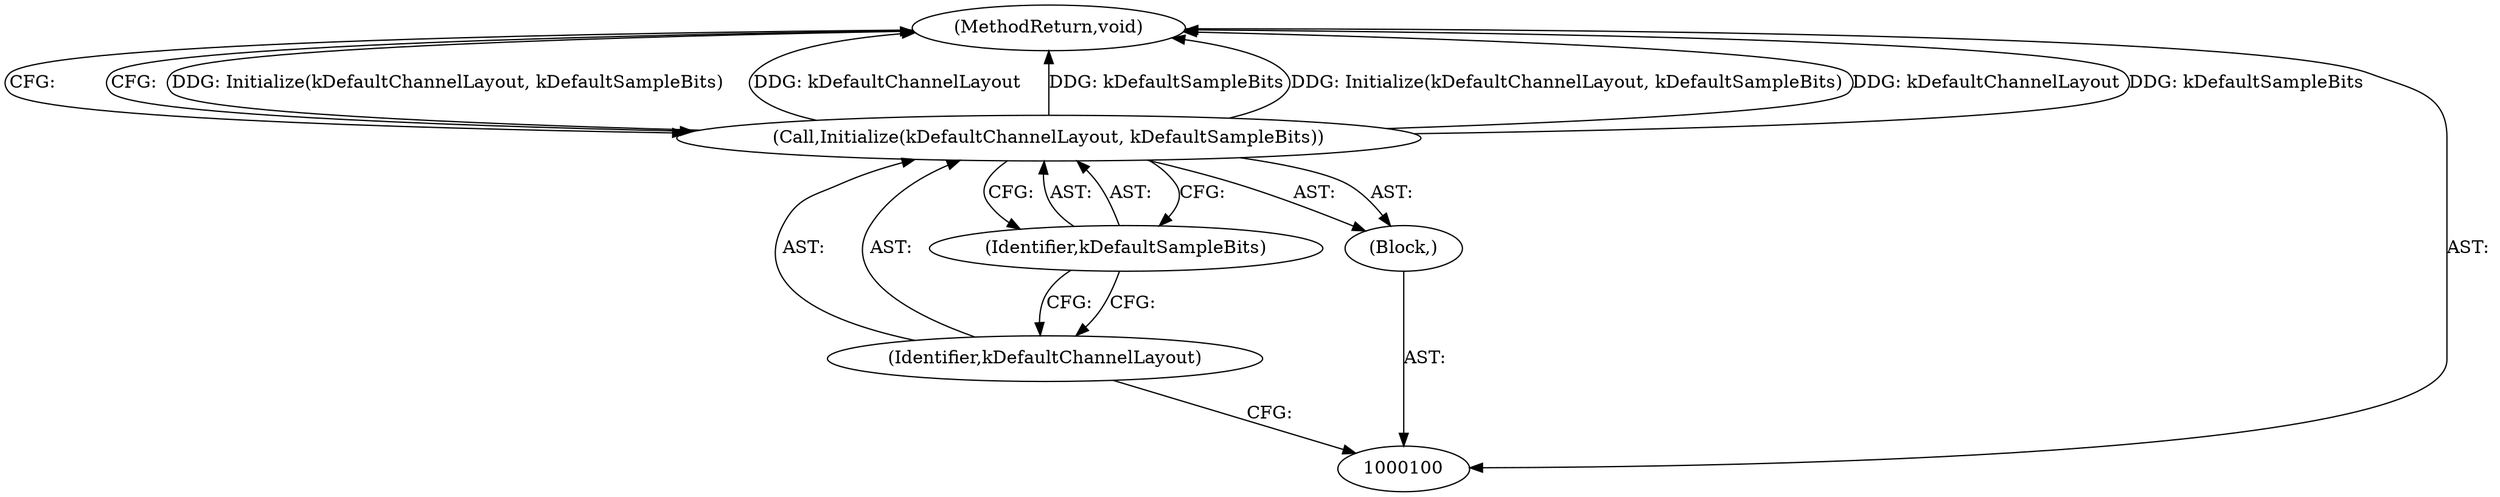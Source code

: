 digraph "1_Chrome_802ecdb9cee0d66fe546bdf24e98150f8f716ad8_5" {
"1000101" [label="(Block,)"];
"1000105" [label="(MethodReturn,void)"];
"1000103" [label="(Identifier,kDefaultChannelLayout)"];
"1000104" [label="(Identifier,kDefaultSampleBits)"];
"1000102" [label="(Call,Initialize(kDefaultChannelLayout, kDefaultSampleBits))"];
"1000101" -> "1000100"  [label="AST: "];
"1000102" -> "1000101"  [label="AST: "];
"1000105" -> "1000100"  [label="AST: "];
"1000105" -> "1000102"  [label="CFG: "];
"1000102" -> "1000105"  [label="DDG: Initialize(kDefaultChannelLayout, kDefaultSampleBits)"];
"1000102" -> "1000105"  [label="DDG: kDefaultChannelLayout"];
"1000102" -> "1000105"  [label="DDG: kDefaultSampleBits"];
"1000103" -> "1000102"  [label="AST: "];
"1000103" -> "1000100"  [label="CFG: "];
"1000104" -> "1000103"  [label="CFG: "];
"1000104" -> "1000102"  [label="AST: "];
"1000104" -> "1000103"  [label="CFG: "];
"1000102" -> "1000104"  [label="CFG: "];
"1000102" -> "1000101"  [label="AST: "];
"1000102" -> "1000104"  [label="CFG: "];
"1000103" -> "1000102"  [label="AST: "];
"1000104" -> "1000102"  [label="AST: "];
"1000105" -> "1000102"  [label="CFG: "];
"1000102" -> "1000105"  [label="DDG: Initialize(kDefaultChannelLayout, kDefaultSampleBits)"];
"1000102" -> "1000105"  [label="DDG: kDefaultChannelLayout"];
"1000102" -> "1000105"  [label="DDG: kDefaultSampleBits"];
}
